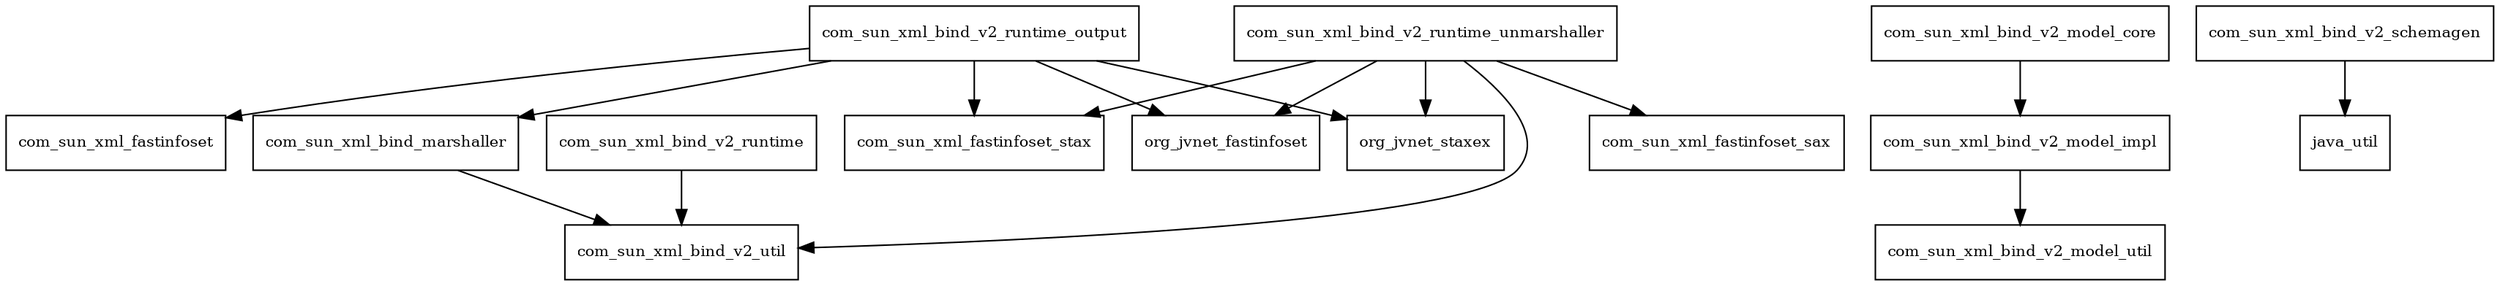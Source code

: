 digraph jaxb_impl_2_4_0_b180830_0438_package_dependencies {
  node [shape = box, fontsize=10.0];
  com_sun_xml_bind_marshaller -> com_sun_xml_bind_v2_util;
  com_sun_xml_bind_v2_model_core -> com_sun_xml_bind_v2_model_impl;
  com_sun_xml_bind_v2_model_impl -> com_sun_xml_bind_v2_model_util;
  com_sun_xml_bind_v2_runtime -> com_sun_xml_bind_v2_util;
  com_sun_xml_bind_v2_runtime_output -> com_sun_xml_bind_marshaller;
  com_sun_xml_bind_v2_runtime_output -> com_sun_xml_fastinfoset;
  com_sun_xml_bind_v2_runtime_output -> com_sun_xml_fastinfoset_stax;
  com_sun_xml_bind_v2_runtime_output -> org_jvnet_fastinfoset;
  com_sun_xml_bind_v2_runtime_output -> org_jvnet_staxex;
  com_sun_xml_bind_v2_runtime_unmarshaller -> com_sun_xml_bind_v2_util;
  com_sun_xml_bind_v2_runtime_unmarshaller -> com_sun_xml_fastinfoset_sax;
  com_sun_xml_bind_v2_runtime_unmarshaller -> com_sun_xml_fastinfoset_stax;
  com_sun_xml_bind_v2_runtime_unmarshaller -> org_jvnet_fastinfoset;
  com_sun_xml_bind_v2_runtime_unmarshaller -> org_jvnet_staxex;
  com_sun_xml_bind_v2_schemagen -> java_util;
}
